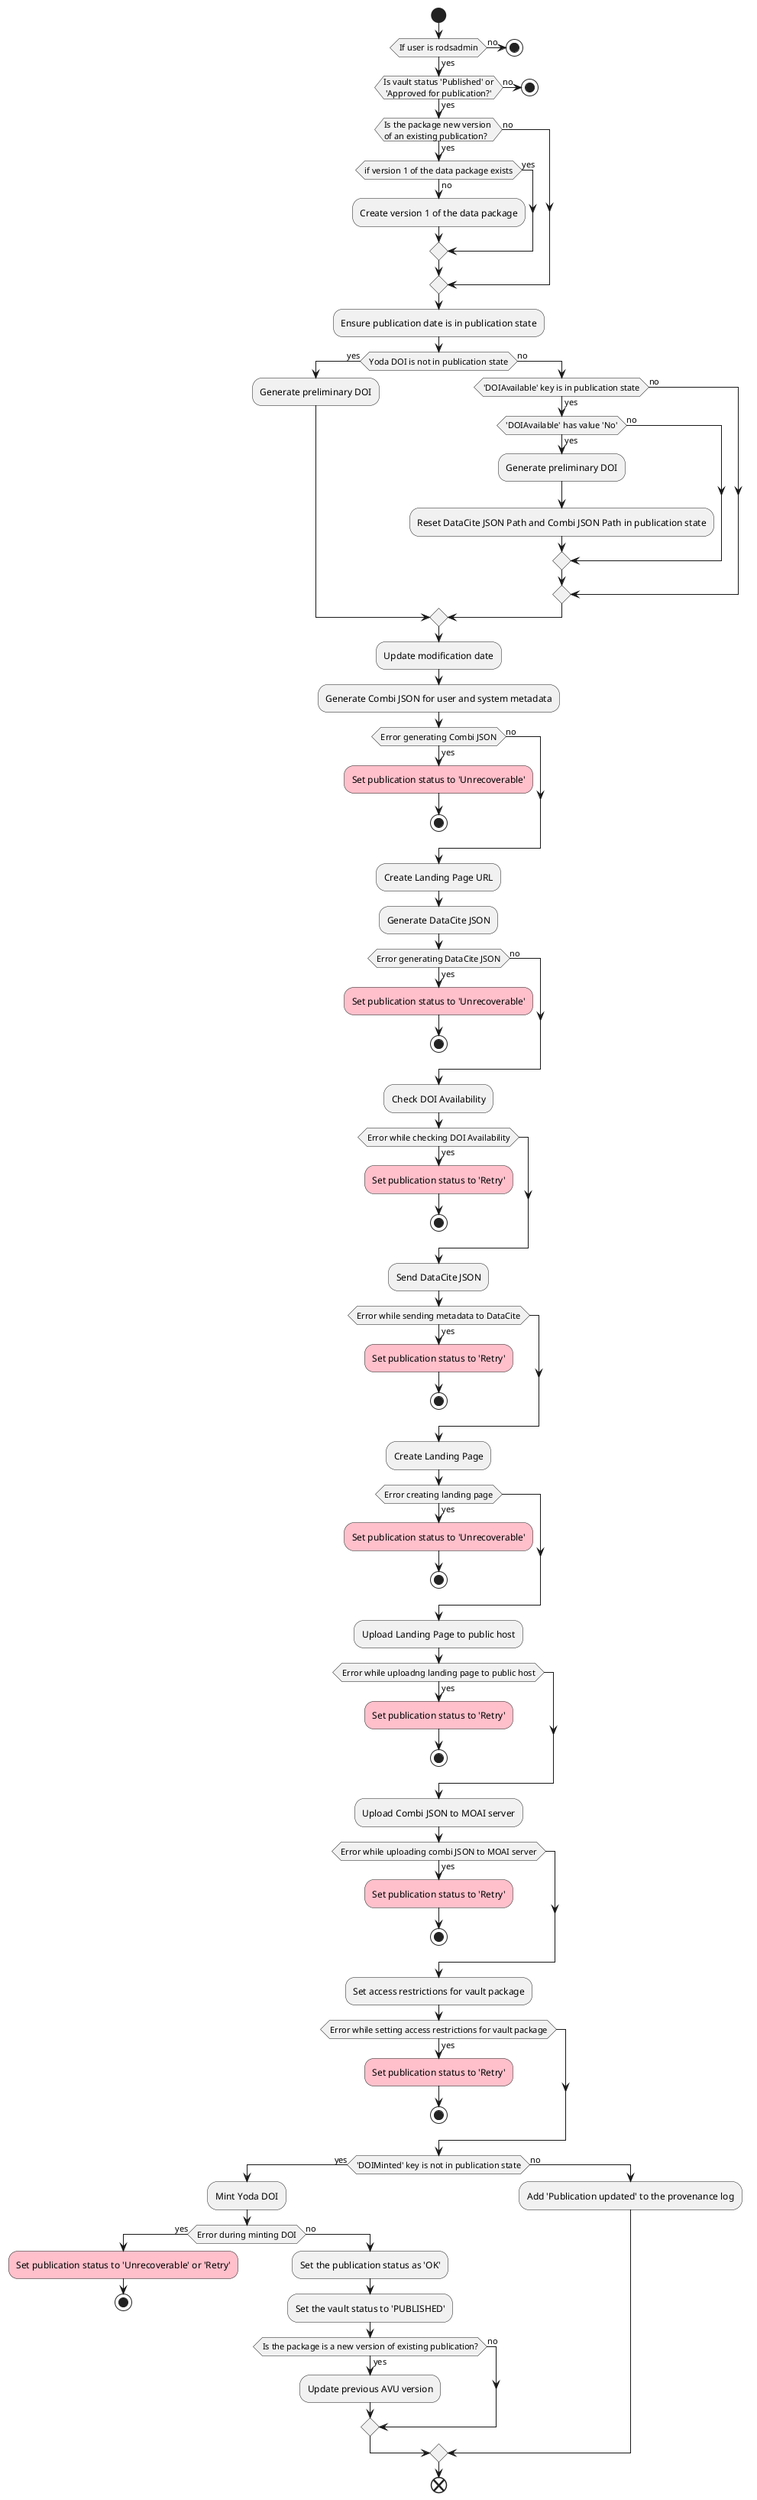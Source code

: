 @startuml
start
if (If user is rodsadmin) then (yes)
   if (Is vault status 'Published' or\n 'Approved for publication?') then (yes)
      if (Is the package new version \nof an existing publication?) then (yes)
         if (if version 1 of the data package exists) then (yes)
         else (no)
         :Create version 1 of the data package;
         endif
      else (no)
      endif
   else (no)
     stop
   endif
else (no)
   stop
endif
:Ensure publication date is in publication state;
if (Yoda DOI is not in publication state) then (yes)
  :Generate preliminary DOI;
else (no)
  if ('DOIAvailable' key is in publication state) then (yes)
     if ('DOIAvailable' has value 'No') then (yes)
        :Generate preliminary DOI;
        :Reset DataCite JSON Path and Combi JSON Path in publication state;
     else (no)
     endif
  else (no)
  endif
endif
:Update modification date;
:Generate Combi JSON for user and system metadata;
if (Error generating Combi JSON) then (yes)
  #pink:Set publication status to 'Unrecoverable';
  stop
else (no)
endif
:Create Landing Page URL;
:Generate DataCite JSON;
if (Error generating DataCite JSON) then (yes)
  #pink:Set publication status to 'Unrecoverable';
  stop
else (no)
endif
:Check DOI Availability;
if (Error while checking DOI Availability) then (yes)
  #pink:Set publication status to 'Retry';
  stop
endif
:Send DataCite JSON;
if (Error while sending metadata to DataCite) then (yes)
  #pink:Set publication status to 'Retry';
  stop
endif
:Create Landing Page;
if (Error creating landing page) then (yes)
  #pink:Set publication status to 'Unrecoverable';
  stop
endif
:Upload Landing Page to public host;
if (Error while uploadng landing page to public host) then (yes)
  #pink:Set publication status to 'Retry';
  stop
endif
:Upload Combi JSON to MOAI server;
if (Error while uploading combi JSON to MOAI server) then (yes)
  #pink:Set publication status to 'Retry';
  stop
endif
:Set access restrictions for vault package;
if (Error while setting access restrictions for vault package) then (yes)
  #pink:Set publication status to 'Retry';
  stop
endif
if ('DOIMinted' key is not in publication state) then (yes)
  :Mint Yoda DOI;
  if (Error during minting DOI) then (yes)
    #pink:Set publication status to 'Unrecoverable' or 'Retry';
    stop
  else (no)
    :Set the publication status as 'OK';
    :Set the vault status to 'PUBLISHED';
    if (Is the package is a new version of existing publication?) then (yes)
       :Update previous AVU version;
    else (no)
    endif
  endif
else (no)
  :Add 'Publication updated' to the provenance log;
endif
end
@enduml